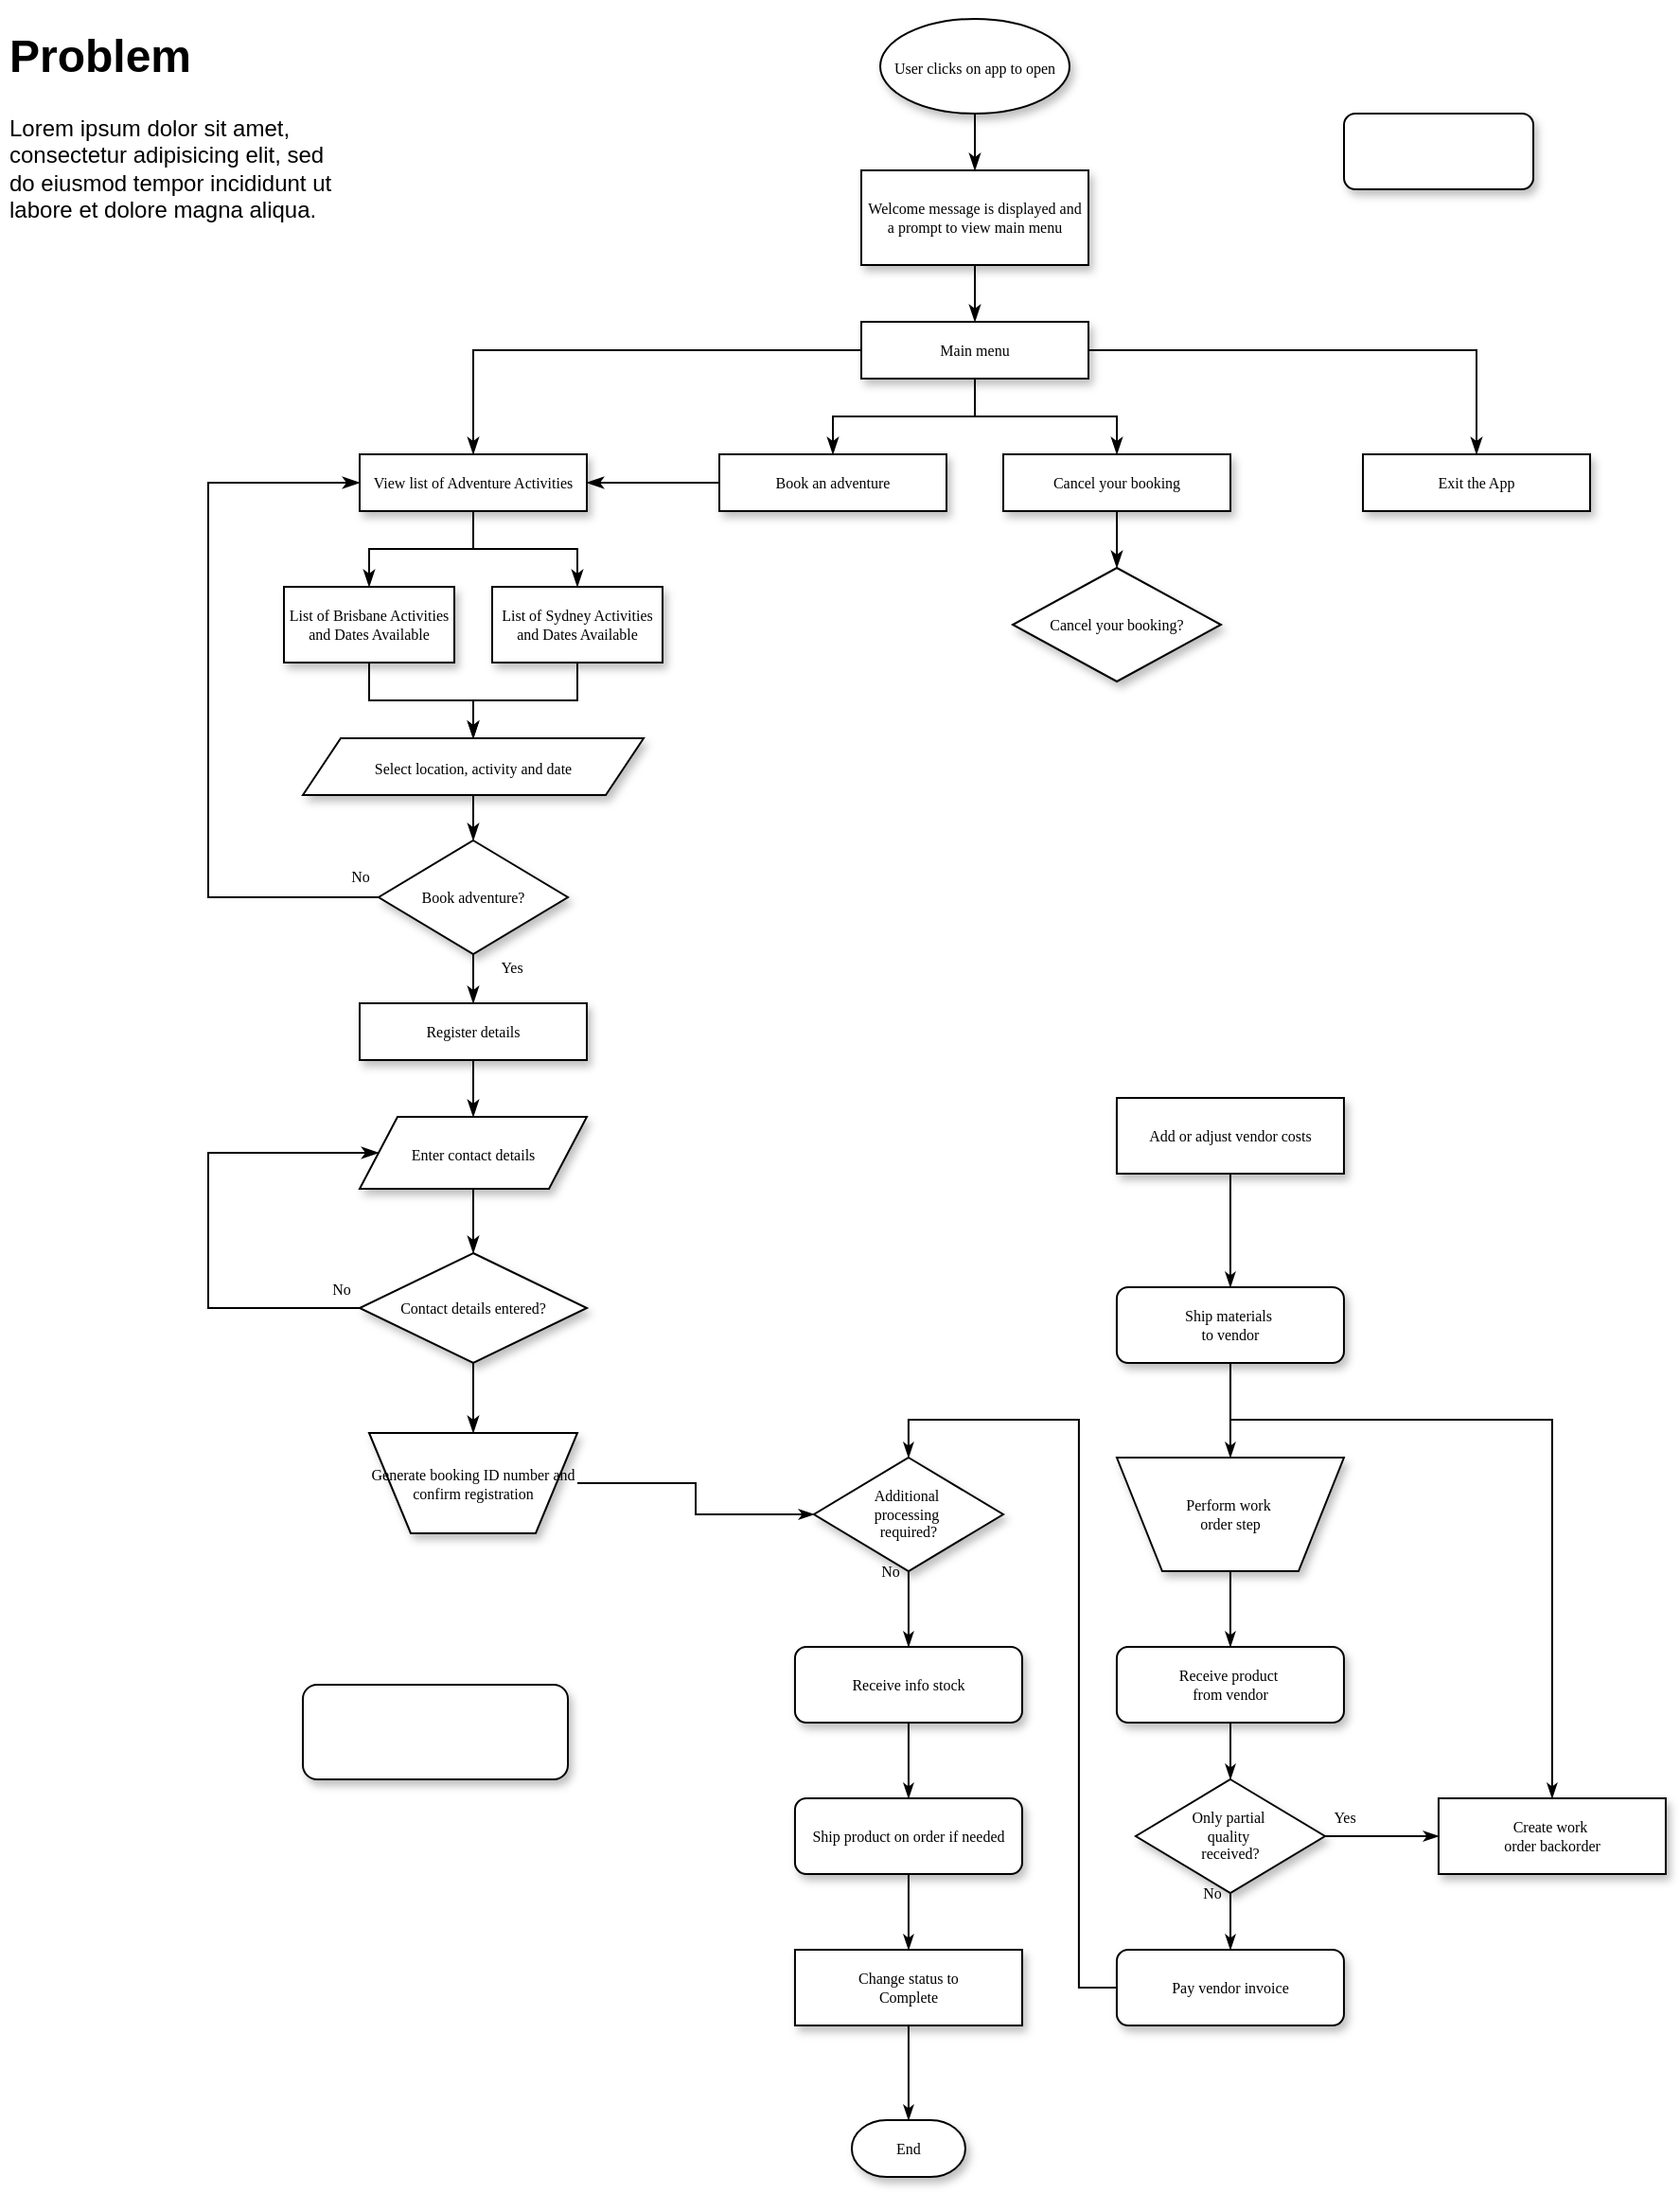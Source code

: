 <mxfile version="14.0.1" type="device"><diagram name="Page-1" id="edf60f1a-56cd-e834-aa8a-f176f3a09ee4"><mxGraphModel dx="971" dy="477" grid="1" gridSize="10" guides="1" tooltips="1" connect="1" arrows="1" fold="1" page="1" pageScale="1" pageWidth="1169" pageHeight="827" background="#ffffff" math="0" shadow="0"><root><mxCell id="0"/><mxCell id="1" parent="0"/><mxCell id="C-mJnQ66ck8H5x7Psd6o-4" value="" style="edgeStyle=orthogonalEdgeStyle;rounded=0;orthogonalLoop=1;jettySize=auto;html=1;endArrow=classicThin;endFill=1;" edge="1" parent="1" source="60e70716793133e9-4" target="C-mJnQ66ck8H5x7Psd6o-3"><mxGeometry relative="1" as="geometry"/></mxCell><mxCell id="60e70716793133e9-4" value="Welcome message is displayed and a prompt to view main menu" style="rounded=0;whiteSpace=wrap;html=1;shadow=1;labelBackgroundColor=none;strokeWidth=1;fontFamily=Verdana;fontSize=8;align=center;" parent="1" vertex="1"><mxGeometry x="475" y="110" width="120" height="50" as="geometry"/></mxCell><mxCell id="C-mJnQ66ck8H5x7Psd6o-26" value="&lt;font style=&quot;font-size: 8px&quot; face=&quot;Verdana&quot;&gt;No&lt;/font&gt;" style="edgeStyle=orthogonalEdgeStyle;rounded=0;orthogonalLoop=1;jettySize=auto;html=1;entryX=0;entryY=0.5;entryDx=0;entryDy=0;endArrow=classicThin;endFill=1;" edge="1" parent="1" source="60e70716793133e9-5" target="C-mJnQ66ck8H5x7Psd6o-8"><mxGeometry x="-0.945" y="-12" relative="1" as="geometry"><Array as="points"><mxPoint x="130" y="494"/><mxPoint x="130" y="275"/></Array><mxPoint as="offset"/></mxGeometry></mxCell><mxCell id="C-mJnQ66ck8H5x7Psd6o-55" value="&lt;font style=&quot;font-size: 8px&quot; face=&quot;Verdana&quot;&gt;Yes&lt;/font&gt;" style="edgeStyle=orthogonalEdgeStyle;rounded=0;orthogonalLoop=1;jettySize=auto;html=1;startArrow=none;startFill=0;endArrow=classicThin;endFill=1;" edge="1" parent="1" source="60e70716793133e9-5" target="60e70716793133e9-9"><mxGeometry x="0.26" y="20" relative="1" as="geometry"><mxPoint as="offset"/></mxGeometry></mxCell><mxCell id="60e70716793133e9-5" value="Book adventure?" style="rhombus;whiteSpace=wrap;html=1;rounded=0;shadow=1;labelBackgroundColor=none;strokeWidth=1;fontFamily=Verdana;fontSize=8;align=center;" parent="1" vertex="1"><mxGeometry x="220" y="464" width="100" height="60" as="geometry"/></mxCell><mxCell id="C-mJnQ66ck8H5x7Psd6o-49" style="edgeStyle=orthogonalEdgeStyle;rounded=0;orthogonalLoop=1;jettySize=auto;html=1;exitX=0.5;exitY=1;exitDx=0;exitDy=0;startArrow=none;startFill=0;endArrow=classicThin;endFill=1;" edge="1" parent="1" source="60e70716793133e9-9" target="C-mJnQ66ck8H5x7Psd6o-29"><mxGeometry relative="1" as="geometry"/></mxCell><mxCell id="60e70716793133e9-9" value="Register details" style="whiteSpace=wrap;html=1;rounded=0;shadow=1;labelBackgroundColor=none;strokeWidth=1;fontFamily=Verdana;fontSize=8;align=center;" parent="1" vertex="1"><mxGeometry x="210" y="550" width="120" height="30" as="geometry"/></mxCell><mxCell id="C-mJnQ66ck8H5x7Psd6o-34" style="edgeStyle=orthogonalEdgeStyle;rounded=0;orthogonalLoop=1;jettySize=auto;html=1;exitX=0;exitY=0.5;exitDx=0;exitDy=0;endArrow=classicThin;endFill=1;entryX=0;entryY=0.5;entryDx=0;entryDy=0;" edge="1" parent="1" source="60e70716793133e9-14" target="C-mJnQ66ck8H5x7Psd6o-29"><mxGeometry relative="1" as="geometry"><mxPoint x="200" y="712" as="targetPoint"/><Array as="points"><mxPoint x="130" y="711"/><mxPoint x="130" y="629"/></Array></mxGeometry></mxCell><mxCell id="C-mJnQ66ck8H5x7Psd6o-35" value="&lt;font style=&quot;font-size: 8px&quot; face=&quot;Verdana&quot;&gt;No&lt;/font&gt;" style="edgeLabel;html=1;align=center;verticalAlign=middle;resizable=0;points=[];" vertex="1" connectable="0" parent="C-mJnQ66ck8H5x7Psd6o-34"><mxGeometry x="-0.838" relative="1" as="geometry"><mxPoint x="10.69" y="-11" as="offset"/></mxGeometry></mxCell><mxCell id="C-mJnQ66ck8H5x7Psd6o-60" value="" style="edgeStyle=orthogonalEdgeStyle;rounded=0;orthogonalLoop=1;jettySize=auto;html=1;startArrow=none;startFill=0;endArrow=classicThin;endFill=1;" edge="1" parent="1" source="60e70716793133e9-14" target="60e70716793133e9-19"><mxGeometry relative="1" as="geometry"/></mxCell><mxCell id="60e70716793133e9-14" value="Contact details entered?" style="rhombus;whiteSpace=wrap;html=1;rounded=0;shadow=1;labelBackgroundColor=none;strokeWidth=1;fontFamily=Verdana;fontSize=8;align=center;" parent="1" vertex="1"><mxGeometry x="210" y="682" width="120" height="58" as="geometry"/></mxCell><mxCell id="60e70716793133e9-17" value="Cancel your booking?" style="rhombus;whiteSpace=wrap;html=1;rounded=0;shadow=1;labelBackgroundColor=none;strokeWidth=1;fontFamily=Verdana;fontSize=8;align=center;" parent="1" vertex="1"><mxGeometry x="555" y="320" width="110" height="60" as="geometry"/></mxCell><mxCell id="60e70716793133e9-48" style="edgeStyle=orthogonalEdgeStyle;rounded=0;html=1;labelBackgroundColor=none;startSize=5;endArrow=classicThin;endFill=1;endSize=5;jettySize=auto;orthogonalLoop=1;strokeWidth=1;fontFamily=Verdana;fontSize=8" parent="1" source="60e70716793133e9-18" target="60e70716793133e9-20" edge="1"><mxGeometry relative="1" as="geometry"/></mxCell><mxCell id="60e70716793133e9-18" value="Add or adjust vendor costs" style="whiteSpace=wrap;html=1;rounded=0;shadow=1;labelBackgroundColor=none;strokeWidth=1;fontFamily=Verdana;fontSize=8;align=center;" parent="1" vertex="1"><mxGeometry x="609.97" y="600" width="120" height="40" as="geometry"/></mxCell><mxCell id="60e70716793133e9-52" style="edgeStyle=orthogonalEdgeStyle;rounded=0;html=1;labelBackgroundColor=none;startSize=5;endArrow=classicThin;endFill=1;endSize=5;jettySize=auto;orthogonalLoop=1;strokeWidth=1;fontFamily=Verdana;fontSize=8" parent="1" source="60e70716793133e9-19" target="60e70716793133e9-21" edge="1"><mxGeometry relative="1" as="geometry"/></mxCell><mxCell id="60e70716793133e9-19" value="Generate booking ID number and confirm registration" style="shape=trapezoid;whiteSpace=wrap;html=1;rounded=0;shadow=1;labelBackgroundColor=none;strokeWidth=1;fontFamily=Verdana;fontSize=8;align=center;flipV=1;" parent="1" vertex="1"><mxGeometry x="215" y="777" width="110" height="53" as="geometry"/></mxCell><mxCell id="60e70716793133e9-49" style="edgeStyle=orthogonalEdgeStyle;rounded=0;html=1;labelBackgroundColor=none;startSize=5;endArrow=classicThin;endFill=1;endSize=5;jettySize=auto;orthogonalLoop=1;strokeWidth=1;fontFamily=Verdana;fontSize=8" parent="1" source="60e70716793133e9-20" target="60e70716793133e9-22" edge="1"><mxGeometry relative="1" as="geometry"/></mxCell><mxCell id="60e70716793133e9-53" style="edgeStyle=orthogonalEdgeStyle;rounded=0;html=1;labelBackgroundColor=none;startSize=5;endArrow=classicThin;endFill=1;endSize=5;jettySize=auto;orthogonalLoop=1;strokeWidth=1;fontFamily=Verdana;fontSize=8" parent="1" source="60e70716793133e9-20" target="60e70716793133e9-27" edge="1"><mxGeometry relative="1" as="geometry"><Array as="points"><mxPoint x="669.97" y="770"/><mxPoint x="839.97" y="770"/></Array></mxGeometry></mxCell><mxCell id="60e70716793133e9-20" value="Ship materials&amp;nbsp;&lt;div&gt;to vendor&lt;/div&gt;" style="rounded=1;whiteSpace=wrap;html=1;shadow=1;labelBackgroundColor=none;strokeWidth=1;fontFamily=Verdana;fontSize=8;align=center;" parent="1" vertex="1"><mxGeometry x="609.97" y="700" width="120" height="40" as="geometry"/></mxCell><mxCell id="60e70716793133e9-54" value="No" style="edgeStyle=orthogonalEdgeStyle;rounded=0;html=1;labelBackgroundColor=none;startSize=5;endArrow=classicThin;endFill=1;endSize=5;jettySize=auto;orthogonalLoop=1;strokeWidth=1;fontFamily=Verdana;fontSize=8" parent="1" source="60e70716793133e9-21" target="60e70716793133e9-23" edge="1"><mxGeometry x="-1" y="-10" relative="1" as="geometry"><mxPoint as="offset"/></mxGeometry></mxCell><mxCell id="60e70716793133e9-21" value="Additional&amp;nbsp;&lt;div&gt;processing&amp;nbsp;&lt;/div&gt;&lt;div&gt;required?&lt;/div&gt;" style="rhombus;whiteSpace=wrap;html=1;rounded=0;shadow=1;labelBackgroundColor=none;strokeWidth=1;fontFamily=Verdana;fontSize=8;align=center;" parent="1" vertex="1"><mxGeometry x="449.97" y="790" width="100" height="60" as="geometry"/></mxCell><mxCell id="60e70716793133e9-58" style="edgeStyle=orthogonalEdgeStyle;rounded=0;html=1;labelBackgroundColor=none;startSize=5;endArrow=classicThin;endFill=1;endSize=5;jettySize=auto;orthogonalLoop=1;strokeWidth=1;fontFamily=Verdana;fontSize=8" parent="1" source="60e70716793133e9-22" target="60e70716793133e9-24" edge="1"><mxGeometry relative="1" as="geometry"/></mxCell><mxCell id="60e70716793133e9-22" value="Perform work&amp;nbsp;&lt;div&gt;order step&lt;/div&gt;" style="shape=trapezoid;whiteSpace=wrap;html=1;rounded=0;shadow=1;labelBackgroundColor=none;strokeWidth=1;fontFamily=Verdana;fontSize=8;align=center;flipV=1;" parent="1" vertex="1"><mxGeometry x="609.97" y="790" width="120" height="60" as="geometry"/></mxCell><mxCell id="60e70716793133e9-55" style="edgeStyle=orthogonalEdgeStyle;rounded=0;html=1;labelBackgroundColor=none;startSize=5;endArrow=classicThin;endFill=1;endSize=5;jettySize=auto;orthogonalLoop=1;strokeWidth=1;fontFamily=Verdana;fontSize=8" parent="1" source="60e70716793133e9-23" target="60e70716793133e9-25" edge="1"><mxGeometry relative="1" as="geometry"/></mxCell><mxCell id="60e70716793133e9-23" value="Receive info stock" style="rounded=1;whiteSpace=wrap;html=1;shadow=1;labelBackgroundColor=none;strokeWidth=1;fontFamily=Verdana;fontSize=8;align=center;" parent="1" vertex="1"><mxGeometry x="439.97" y="890" width="120" height="40" as="geometry"/></mxCell><mxCell id="60e70716793133e9-59" style="edgeStyle=orthogonalEdgeStyle;rounded=0;html=1;labelBackgroundColor=none;startSize=5;endArrow=classicThin;endFill=1;endSize=5;jettySize=auto;orthogonalLoop=1;strokeWidth=1;fontFamily=Verdana;fontSize=8" parent="1" source="60e70716793133e9-24" target="60e70716793133e9-26" edge="1"><mxGeometry relative="1" as="geometry"/></mxCell><mxCell id="60e70716793133e9-24" value="Receive product&amp;nbsp;&lt;div&gt;from vendor&lt;/div&gt;" style="rounded=1;whiteSpace=wrap;html=1;shadow=1;labelBackgroundColor=none;strokeWidth=1;fontFamily=Verdana;fontSize=8;align=center;" parent="1" vertex="1"><mxGeometry x="609.97" y="890" width="120" height="40" as="geometry"/></mxCell><mxCell id="60e70716793133e9-56" style="edgeStyle=orthogonalEdgeStyle;rounded=0;html=1;labelBackgroundColor=none;startSize=5;endArrow=classicThin;endFill=1;endSize=5;jettySize=auto;orthogonalLoop=1;strokeWidth=1;fontFamily=Verdana;fontSize=8" parent="1" source="60e70716793133e9-25" target="60e70716793133e9-28" edge="1"><mxGeometry relative="1" as="geometry"/></mxCell><mxCell id="60e70716793133e9-25" value="Ship product on order if needed" style="rounded=1;whiteSpace=wrap;html=1;shadow=1;labelBackgroundColor=none;strokeWidth=1;fontFamily=Verdana;fontSize=8;align=center;" parent="1" vertex="1"><mxGeometry x="439.97" y="970" width="120" height="40" as="geometry"/></mxCell><mxCell id="60e70716793133e9-60" value="No" style="edgeStyle=orthogonalEdgeStyle;rounded=0;html=1;labelBackgroundColor=none;startSize=5;endArrow=classicThin;endFill=1;endSize=5;jettySize=auto;orthogonalLoop=1;strokeWidth=1;fontFamily=Verdana;fontSize=8" parent="1" source="60e70716793133e9-26" target="60e70716793133e9-29" edge="1"><mxGeometry x="0.2" y="14" relative="1" as="geometry"><mxPoint x="-24" y="-10" as="offset"/></mxGeometry></mxCell><mxCell id="60e70716793133e9-61" value="Yes" style="edgeStyle=orthogonalEdgeStyle;rounded=0;html=1;labelBackgroundColor=none;startSize=5;endArrow=classicThin;endFill=1;endSize=5;jettySize=auto;orthogonalLoop=1;strokeWidth=1;fontFamily=Verdana;fontSize=8" parent="1" source="60e70716793133e9-26" target="60e70716793133e9-27" edge="1"><mxGeometry x="-0.667" y="10" relative="1" as="geometry"><mxPoint as="offset"/></mxGeometry></mxCell><mxCell id="60e70716793133e9-26" value="Only partial&amp;nbsp;&lt;div&gt;quality&amp;nbsp;&lt;/div&gt;&lt;div&gt;received?&lt;/div&gt;" style="rhombus;whiteSpace=wrap;html=1;rounded=0;shadow=1;labelBackgroundColor=none;strokeWidth=1;fontFamily=Verdana;fontSize=8;align=center;" parent="1" vertex="1"><mxGeometry x="619.97" y="960" width="100" height="60" as="geometry"/></mxCell><mxCell id="60e70716793133e9-27" value="Create work&amp;nbsp;&lt;div&gt;order backorder&lt;/div&gt;" style="whiteSpace=wrap;html=1;rounded=0;shadow=1;labelBackgroundColor=none;strokeWidth=1;fontFamily=Verdana;fontSize=8;align=center;" parent="1" vertex="1"><mxGeometry x="779.97" y="970" width="120" height="40" as="geometry"/></mxCell><mxCell id="60e70716793133e9-57" style="edgeStyle=orthogonalEdgeStyle;rounded=0;html=1;labelBackgroundColor=none;startSize=5;endArrow=classicThin;endFill=1;endSize=5;jettySize=auto;orthogonalLoop=1;strokeWidth=1;fontFamily=Verdana;fontSize=8" parent="1" source="60e70716793133e9-28" target="60e70716793133e9-30" edge="1"><mxGeometry relative="1" as="geometry"/></mxCell><mxCell id="60e70716793133e9-28" value="Change status to&lt;div&gt;Complete&lt;/div&gt;" style="whiteSpace=wrap;html=1;rounded=0;shadow=1;labelBackgroundColor=none;strokeWidth=1;fontFamily=Verdana;fontSize=8;align=center;" parent="1" vertex="1"><mxGeometry x="439.97" y="1050" width="120" height="40" as="geometry"/></mxCell><mxCell id="60e70716793133e9-62" style="edgeStyle=orthogonalEdgeStyle;rounded=0;html=1;labelBackgroundColor=none;startSize=5;endArrow=classicThin;endFill=1;endSize=5;jettySize=auto;orthogonalLoop=1;strokeWidth=1;fontFamily=Verdana;fontSize=8" parent="1" source="60e70716793133e9-29" target="60e70716793133e9-21" edge="1"><mxGeometry relative="1" as="geometry"><Array as="points"><mxPoint x="589.97" y="1070"/><mxPoint x="589.97" y="770"/><mxPoint x="499.97" y="770"/></Array></mxGeometry></mxCell><mxCell id="60e70716793133e9-29" value="Pay vendor invoice" style="rounded=1;whiteSpace=wrap;html=1;shadow=1;labelBackgroundColor=none;strokeWidth=1;fontFamily=Verdana;fontSize=8;align=center;" parent="1" vertex="1"><mxGeometry x="609.97" y="1050" width="120" height="40" as="geometry"/></mxCell><mxCell id="60e70716793133e9-30" value="End" style="strokeWidth=1;html=1;shape=mxgraph.flowchart.terminator;whiteSpace=wrap;rounded=0;shadow=1;labelBackgroundColor=none;fontFamily=Verdana;fontSize=8;align=center;" parent="1" vertex="1"><mxGeometry x="469.97" y="1140" width="60" height="30" as="geometry"/></mxCell><mxCell id="C-mJnQ66ck8H5x7Psd6o-14" style="edgeStyle=orthogonalEdgeStyle;rounded=0;orthogonalLoop=1;jettySize=auto;html=1;entryX=0.5;entryY=0;entryDx=0;entryDy=0;endArrow=classicThin;endFill=1;" edge="1" parent="1" source="C-mJnQ66ck8H5x7Psd6o-3" target="C-mJnQ66ck8H5x7Psd6o-8"><mxGeometry relative="1" as="geometry"/></mxCell><mxCell id="C-mJnQ66ck8H5x7Psd6o-15" style="edgeStyle=orthogonalEdgeStyle;rounded=0;orthogonalLoop=1;jettySize=auto;html=1;entryX=0.5;entryY=0;entryDx=0;entryDy=0;endArrow=classicThin;endFill=1;" edge="1" parent="1" source="C-mJnQ66ck8H5x7Psd6o-3" target="C-mJnQ66ck8H5x7Psd6o-6"><mxGeometry relative="1" as="geometry"/></mxCell><mxCell id="C-mJnQ66ck8H5x7Psd6o-16" style="edgeStyle=orthogonalEdgeStyle;rounded=0;orthogonalLoop=1;jettySize=auto;html=1;entryX=0.5;entryY=0;entryDx=0;entryDy=0;endArrow=classicThin;endFill=1;" edge="1" parent="1" source="C-mJnQ66ck8H5x7Psd6o-3" target="C-mJnQ66ck8H5x7Psd6o-7"><mxGeometry relative="1" as="geometry"/></mxCell><mxCell id="C-mJnQ66ck8H5x7Psd6o-17" style="edgeStyle=orthogonalEdgeStyle;rounded=0;orthogonalLoop=1;jettySize=auto;html=1;entryX=0.5;entryY=0;entryDx=0;entryDy=0;endArrow=classicThin;endFill=1;" edge="1" parent="1" source="C-mJnQ66ck8H5x7Psd6o-3" target="C-mJnQ66ck8H5x7Psd6o-13"><mxGeometry relative="1" as="geometry"/></mxCell><mxCell id="C-mJnQ66ck8H5x7Psd6o-3" value="Main menu" style="rounded=0;whiteSpace=wrap;html=1;shadow=1;labelBackgroundColor=none;strokeWidth=1;fontFamily=Verdana;fontSize=8;align=center;" vertex="1" parent="1"><mxGeometry x="475" y="190" width="120" height="30" as="geometry"/></mxCell><mxCell id="C-mJnQ66ck8H5x7Psd6o-5" value="&lt;h1&gt;Problem&lt;/h1&gt;&lt;p&gt;Lorem ipsum dolor sit amet, consectetur adipisicing elit, sed do eiusmod tempor incididunt ut labore et dolore magna aliqua.&lt;/p&gt;" style="text;html=1;strokeColor=none;fillColor=none;spacing=5;spacingTop=-20;whiteSpace=wrap;overflow=hidden;rounded=0;" vertex="1" parent="1"><mxGeometry x="20" y="30" width="190" height="120" as="geometry"/></mxCell><mxCell id="C-mJnQ66ck8H5x7Psd6o-57" value="" style="edgeStyle=orthogonalEdgeStyle;rounded=0;orthogonalLoop=1;jettySize=auto;html=1;startArrow=none;startFill=0;endArrow=classicThin;endFill=1;" edge="1" parent="1" source="C-mJnQ66ck8H5x7Psd6o-6" target="C-mJnQ66ck8H5x7Psd6o-8"><mxGeometry relative="1" as="geometry"/></mxCell><mxCell id="C-mJnQ66ck8H5x7Psd6o-6" value="Book an adventure" style="rounded=0;whiteSpace=wrap;html=1;shadow=1;labelBackgroundColor=none;strokeWidth=1;fontFamily=Verdana;fontSize=8;align=center;" vertex="1" parent="1"><mxGeometry x="400" y="260" width="120" height="30" as="geometry"/></mxCell><mxCell id="C-mJnQ66ck8H5x7Psd6o-58" value="" style="edgeStyle=orthogonalEdgeStyle;rounded=0;orthogonalLoop=1;jettySize=auto;html=1;startArrow=none;startFill=0;endArrow=classicThin;endFill=1;" edge="1" parent="1" source="C-mJnQ66ck8H5x7Psd6o-7" target="60e70716793133e9-17"><mxGeometry relative="1" as="geometry"/></mxCell><mxCell id="C-mJnQ66ck8H5x7Psd6o-7" value="Cancel your booking" style="rounded=0;whiteSpace=wrap;html=1;shadow=1;labelBackgroundColor=none;strokeWidth=1;fontFamily=Verdana;fontSize=8;align=center;" vertex="1" parent="1"><mxGeometry x="550" y="260" width="120" height="30" as="geometry"/></mxCell><mxCell id="C-mJnQ66ck8H5x7Psd6o-22" style="edgeStyle=orthogonalEdgeStyle;rounded=0;orthogonalLoop=1;jettySize=auto;html=1;entryX=0.5;entryY=0;entryDx=0;entryDy=0;endArrow=classicThin;endFill=1;" edge="1" parent="1" source="C-mJnQ66ck8H5x7Psd6o-8" target="C-mJnQ66ck8H5x7Psd6o-18"><mxGeometry relative="1" as="geometry"/></mxCell><mxCell id="C-mJnQ66ck8H5x7Psd6o-23" style="edgeStyle=orthogonalEdgeStyle;rounded=0;orthogonalLoop=1;jettySize=auto;html=1;endArrow=classicThin;endFill=1;" edge="1" parent="1" source="C-mJnQ66ck8H5x7Psd6o-8" target="C-mJnQ66ck8H5x7Psd6o-19"><mxGeometry relative="1" as="geometry"/></mxCell><mxCell id="C-mJnQ66ck8H5x7Psd6o-8" value="View list of Adventure Activities" style="rounded=0;whiteSpace=wrap;html=1;shadow=1;labelBackgroundColor=none;strokeWidth=1;fontFamily=Verdana;fontSize=8;align=center;" vertex="1" parent="1"><mxGeometry x="210" y="260" width="120" height="30" as="geometry"/></mxCell><mxCell id="C-mJnQ66ck8H5x7Psd6o-9" value="" style="rounded=1;whiteSpace=wrap;html=1;shadow=1;labelBackgroundColor=none;strokeWidth=1;fontFamily=Verdana;fontSize=8;align=center;" vertex="1" parent="1"><mxGeometry x="730" y="80" width="100" height="40" as="geometry"/></mxCell><mxCell id="C-mJnQ66ck8H5x7Psd6o-12" value="" style="edgeStyle=orthogonalEdgeStyle;rounded=0;orthogonalLoop=1;jettySize=auto;html=1;endArrow=classicThin;endFill=1;" edge="1" parent="1" source="C-mJnQ66ck8H5x7Psd6o-10" target="60e70716793133e9-4"><mxGeometry relative="1" as="geometry"/></mxCell><mxCell id="C-mJnQ66ck8H5x7Psd6o-10" value="&lt;font face=&quot;Verdana&quot; style=&quot;font-size: 8px&quot;&gt;&lt;font style=&quot;font-size: 8px&quot;&gt;User&lt;/font&gt;&amp;nbsp;clicks on app to open&lt;/font&gt;" style="ellipse;whiteSpace=wrap;html=1;shadow=1;" vertex="1" parent="1"><mxGeometry x="485" y="30" width="100" height="50" as="geometry"/></mxCell><mxCell id="C-mJnQ66ck8H5x7Psd6o-13" value="Exit the App" style="rounded=0;whiteSpace=wrap;html=1;shadow=1;labelBackgroundColor=none;strokeWidth=1;fontFamily=Verdana;fontSize=8;align=center;" vertex="1" parent="1"><mxGeometry x="740" y="260" width="120" height="30" as="geometry"/></mxCell><mxCell id="C-mJnQ66ck8H5x7Psd6o-52" value="" style="edgeStyle=orthogonalEdgeStyle;rounded=0;orthogonalLoop=1;jettySize=auto;html=1;startArrow=none;startFill=0;endArrow=classicThin;endFill=1;" edge="1" parent="1" source="C-mJnQ66ck8H5x7Psd6o-18" target="C-mJnQ66ck8H5x7Psd6o-37"><mxGeometry relative="1" as="geometry"/></mxCell><mxCell id="C-mJnQ66ck8H5x7Psd6o-18" value="List of Brisbane Activities and Dates Available" style="rounded=0;whiteSpace=wrap;html=1;shadow=1;labelBackgroundColor=none;strokeWidth=1;fontFamily=Verdana;fontSize=8;align=center;" vertex="1" parent="1"><mxGeometry x="170" y="330" width="90" height="40" as="geometry"/></mxCell><mxCell id="C-mJnQ66ck8H5x7Psd6o-53" value="" style="edgeStyle=orthogonalEdgeStyle;rounded=0;orthogonalLoop=1;jettySize=auto;html=1;startArrow=none;startFill=0;endArrow=classicThin;endFill=1;" edge="1" parent="1" source="C-mJnQ66ck8H5x7Psd6o-19" target="C-mJnQ66ck8H5x7Psd6o-37"><mxGeometry relative="1" as="geometry"/></mxCell><mxCell id="C-mJnQ66ck8H5x7Psd6o-19" value="List of Sydney Activities and Dates Available" style="rounded=0;whiteSpace=wrap;html=1;shadow=1;labelBackgroundColor=none;strokeWidth=1;fontFamily=Verdana;fontSize=8;align=center;" vertex="1" parent="1"><mxGeometry x="280" y="330" width="90" height="40" as="geometry"/></mxCell><mxCell id="C-mJnQ66ck8H5x7Psd6o-30" value="" style="edgeStyle=orthogonalEdgeStyle;rounded=0;orthogonalLoop=1;jettySize=auto;html=1;endArrow=classicThin;endFill=1;" edge="1" parent="1" source="C-mJnQ66ck8H5x7Psd6o-29" target="60e70716793133e9-14"><mxGeometry relative="1" as="geometry"/></mxCell><mxCell id="C-mJnQ66ck8H5x7Psd6o-29" value="&lt;font face=&quot;Verdana&quot; style=&quot;font-size: 8px&quot;&gt;Enter contact details&lt;/font&gt;" style="shape=parallelogram;perimeter=parallelogramPerimeter;whiteSpace=wrap;html=1;fixedSize=1;shadow=1;" vertex="1" parent="1"><mxGeometry x="210" y="610" width="120" height="38" as="geometry"/></mxCell><mxCell id="C-mJnQ66ck8H5x7Psd6o-48" style="edgeStyle=orthogonalEdgeStyle;rounded=0;orthogonalLoop=1;jettySize=auto;html=1;exitX=0.5;exitY=1;exitDx=0;exitDy=0;entryX=0.5;entryY=0;entryDx=0;entryDy=0;startArrow=none;startFill=0;endArrow=classicThin;endFill=1;" edge="1" parent="1" source="C-mJnQ66ck8H5x7Psd6o-37" target="60e70716793133e9-5"><mxGeometry relative="1" as="geometry"/></mxCell><mxCell id="C-mJnQ66ck8H5x7Psd6o-37" value="&lt;font face=&quot;Verdana&quot; style=&quot;font-size: 8px&quot;&gt;Select location, activity and date&lt;/font&gt;" style="shape=parallelogram;perimeter=parallelogramPerimeter;whiteSpace=wrap;html=1;fixedSize=1;shadow=1;" vertex="1" parent="1"><mxGeometry x="180" y="410" width="180" height="30" as="geometry"/></mxCell><mxCell id="C-mJnQ66ck8H5x7Psd6o-59" value="" style="rounded=1;whiteSpace=wrap;html=1;shadow=1;" vertex="1" parent="1"><mxGeometry x="180" y="910" width="140" height="50" as="geometry"/></mxCell></root></mxGraphModel></diagram></mxfile>